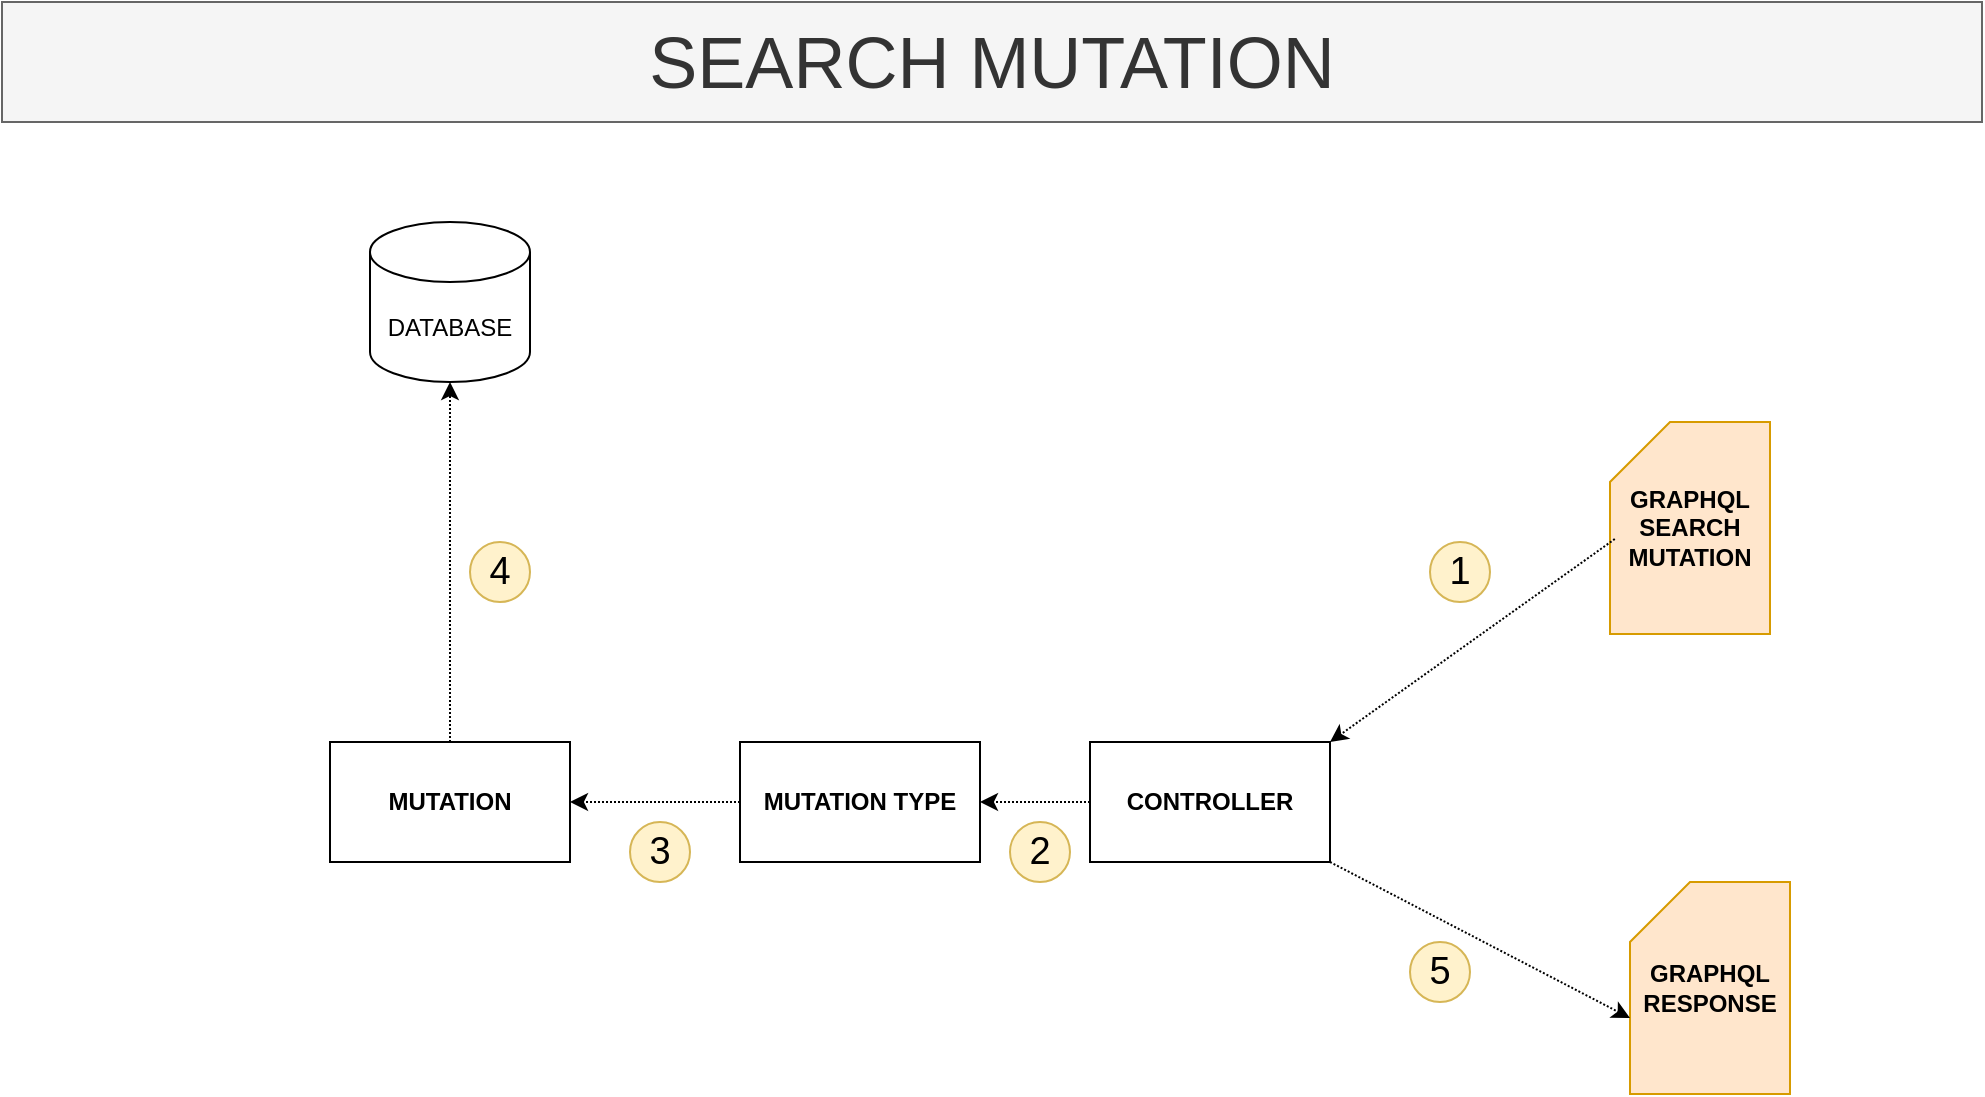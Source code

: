 <mxfile version="24.6.4" type="github" pages="2">
  <diagram name="search mutation" id="gZSc_4lnGocoXB3jRDfR">
    <mxGraphModel dx="1041" dy="1780" grid="1" gridSize="10" guides="1" tooltips="1" connect="1" arrows="1" fold="1" page="1" pageScale="1" pageWidth="850" pageHeight="1100" math="0" shadow="0">
      <root>
        <mxCell id="0" />
        <mxCell id="1" parent="0" />
        <mxCell id="rnecAuiKQAyFrySWo9v3-1" value="&lt;b&gt;GRAPHQL&lt;/b&gt;&lt;div&gt;&lt;b&gt;SEARCH&lt;/b&gt;&lt;/div&gt;&lt;div&gt;&lt;b&gt;MUTATION&lt;/b&gt;&lt;/div&gt;" style="shape=card;whiteSpace=wrap;html=1;fillColor=#ffe6cc;strokeColor=#d79b00;" vertex="1" parent="1">
          <mxGeometry x="1074" y="-440" width="80" height="106" as="geometry" />
        </mxCell>
        <mxCell id="rnecAuiKQAyFrySWo9v3-2" value="DATABASE" style="shape=cylinder3;whiteSpace=wrap;html=1;boundedLbl=1;backgroundOutline=1;size=15;" vertex="1" parent="1">
          <mxGeometry x="454" y="-540" width="80" height="80" as="geometry" />
        </mxCell>
        <mxCell id="rnecAuiKQAyFrySWo9v3-9" value="&lt;b&gt;MUTATION TYPE&lt;/b&gt;" style="rounded=0;whiteSpace=wrap;html=1;" vertex="1" parent="1">
          <mxGeometry x="639" y="-280" width="120" height="60" as="geometry" />
        </mxCell>
        <mxCell id="rnecAuiKQAyFrySWo9v3-10" value="&lt;b&gt;MUTATION&lt;/b&gt;" style="rounded=0;whiteSpace=wrap;html=1;" vertex="1" parent="1">
          <mxGeometry x="434" y="-280" width="120" height="60" as="geometry" />
        </mxCell>
        <mxCell id="rnecAuiKQAyFrySWo9v3-12" value="" style="endArrow=classic;html=1;rounded=0;exitX=0;exitY=0;exitDx=0;exitDy=55;exitPerimeter=0;dashed=1;dashPattern=1 1;" edge="1" parent="1" source="rnecAuiKQAyFrySWo9v3-8">
          <mxGeometry width="50" height="50" relative="1" as="geometry">
            <mxPoint x="644" y="-210" as="sourcePoint" />
            <mxPoint x="874" y="-250" as="targetPoint" />
          </mxGeometry>
        </mxCell>
        <mxCell id="rnecAuiKQAyFrySWo9v3-13" value="" style="endArrow=classic;html=1;rounded=0;exitX=0.03;exitY=0.552;exitDx=0;exitDy=0;exitPerimeter=0;dashed=1;dashPattern=1 1;entryX=1;entryY=0;entryDx=0;entryDy=0;" edge="1" parent="1" source="rnecAuiKQAyFrySWo9v3-1" target="rnecAuiKQAyFrySWo9v3-8">
          <mxGeometry width="50" height="50" relative="1" as="geometry">
            <mxPoint x="1054" y="-249" as="sourcePoint" />
            <mxPoint x="874" y="-250" as="targetPoint" />
          </mxGeometry>
        </mxCell>
        <mxCell id="rnecAuiKQAyFrySWo9v3-8" value="&lt;b&gt;CONTROLLER&lt;/b&gt;" style="rounded=0;whiteSpace=wrap;html=1;" vertex="1" parent="1">
          <mxGeometry x="814" y="-280" width="120" height="60" as="geometry" />
        </mxCell>
        <mxCell id="rnecAuiKQAyFrySWo9v3-14" value="" style="endArrow=classic;html=1;rounded=0;exitX=0;exitY=0.5;exitDx=0;exitDy=0;dashed=1;dashPattern=1 1;entryX=1;entryY=0.5;entryDx=0;entryDy=0;" edge="1" parent="1" source="rnecAuiKQAyFrySWo9v3-8" target="rnecAuiKQAyFrySWo9v3-9">
          <mxGeometry width="50" height="50" relative="1" as="geometry">
            <mxPoint x="1064" y="-239" as="sourcePoint" />
            <mxPoint x="944" y="-240" as="targetPoint" />
          </mxGeometry>
        </mxCell>
        <mxCell id="rnecAuiKQAyFrySWo9v3-15" value="" style="endArrow=classic;html=1;rounded=0;exitX=0;exitY=0.5;exitDx=0;exitDy=0;dashed=1;dashPattern=1 1;entryX=1;entryY=0.5;entryDx=0;entryDy=0;" edge="1" parent="1" source="rnecAuiKQAyFrySWo9v3-9" target="rnecAuiKQAyFrySWo9v3-10">
          <mxGeometry width="50" height="50" relative="1" as="geometry">
            <mxPoint x="824" y="-240" as="sourcePoint" />
            <mxPoint x="769" y="-240" as="targetPoint" />
          </mxGeometry>
        </mxCell>
        <mxCell id="rnecAuiKQAyFrySWo9v3-16" value="&lt;font style=&quot;font-size: 36px;&quot;&gt;SEARCH MUTATION&lt;/font&gt;" style="rounded=0;whiteSpace=wrap;html=1;fillColor=#f5f5f5;fontColor=#333333;strokeColor=#666666;" vertex="1" parent="1">
          <mxGeometry x="270" y="-650" width="990" height="60" as="geometry" />
        </mxCell>
        <mxCell id="rnecAuiKQAyFrySWo9v3-17" value="" style="endArrow=classic;html=1;rounded=0;exitX=0.5;exitY=0;exitDx=0;exitDy=0;dashed=1;dashPattern=1 1;entryX=0.5;entryY=1;entryDx=0;entryDy=0;entryPerimeter=0;" edge="1" parent="1" source="rnecAuiKQAyFrySWo9v3-10" target="rnecAuiKQAyFrySWo9v3-2">
          <mxGeometry width="50" height="50" relative="1" as="geometry">
            <mxPoint x="649" y="-240" as="sourcePoint" />
            <mxPoint x="564" y="-240" as="targetPoint" />
          </mxGeometry>
        </mxCell>
        <mxCell id="rnecAuiKQAyFrySWo9v3-18" value="&lt;font style=&quot;font-size: 19px;&quot;&gt;1&lt;/font&gt;" style="ellipse;whiteSpace=wrap;html=1;aspect=fixed;fillColor=#fff2cc;strokeColor=#d6b656;" vertex="1" parent="1">
          <mxGeometry x="984" y="-380" width="30" height="30" as="geometry" />
        </mxCell>
        <mxCell id="rnecAuiKQAyFrySWo9v3-19" value="&lt;font style=&quot;font-size: 19px;&quot;&gt;2&lt;/font&gt;" style="ellipse;whiteSpace=wrap;html=1;aspect=fixed;fillColor=#fff2cc;strokeColor=#d6b656;" vertex="1" parent="1">
          <mxGeometry x="774" y="-240" width="30" height="30" as="geometry" />
        </mxCell>
        <mxCell id="rnecAuiKQAyFrySWo9v3-20" value="&lt;font style=&quot;font-size: 19px;&quot;&gt;3&lt;/font&gt;" style="ellipse;whiteSpace=wrap;html=1;aspect=fixed;fillColor=#fff2cc;strokeColor=#d6b656;" vertex="1" parent="1">
          <mxGeometry x="584" y="-240" width="30" height="30" as="geometry" />
        </mxCell>
        <mxCell id="rnecAuiKQAyFrySWo9v3-21" value="&lt;font style=&quot;font-size: 19px;&quot;&gt;4&lt;/font&gt;" style="ellipse;whiteSpace=wrap;html=1;aspect=fixed;fillColor=#fff2cc;strokeColor=#d6b656;" vertex="1" parent="1">
          <mxGeometry x="504" y="-380" width="30" height="30" as="geometry" />
        </mxCell>
        <mxCell id="rnecAuiKQAyFrySWo9v3-22" value="&lt;b&gt;GRAPHQL&lt;/b&gt;&lt;div&gt;&lt;b&gt;RESPONSE&lt;/b&gt;&lt;/div&gt;" style="shape=card;whiteSpace=wrap;html=1;fillColor=#ffe6cc;strokeColor=#d79b00;" vertex="1" parent="1">
          <mxGeometry x="1084" y="-210" width="80" height="106" as="geometry" />
        </mxCell>
        <mxCell id="rnecAuiKQAyFrySWo9v3-23" value="" style="endArrow=classic;html=1;rounded=0;dashed=1;dashPattern=1 1;entryX=0;entryY=0;entryDx=0;entryDy=68;entryPerimeter=0;exitX=1;exitY=1;exitDx=0;exitDy=0;" edge="1" parent="1" source="rnecAuiKQAyFrySWo9v3-8" target="rnecAuiKQAyFrySWo9v3-22">
          <mxGeometry width="50" height="50" relative="1" as="geometry">
            <mxPoint x="894" y="-160" as="sourcePoint" />
            <mxPoint x="930" y="-270" as="targetPoint" />
          </mxGeometry>
        </mxCell>
        <mxCell id="rnecAuiKQAyFrySWo9v3-24" value="&lt;font style=&quot;font-size: 19px;&quot;&gt;5&lt;/font&gt;" style="ellipse;whiteSpace=wrap;html=1;aspect=fixed;fillColor=#fff2cc;strokeColor=#d6b656;" vertex="1" parent="1">
          <mxGeometry x="974" y="-180" width="30" height="30" as="geometry" />
        </mxCell>
      </root>
    </mxGraphModel>
  </diagram>
  <diagram id="0aXd8r9lWq4lGOq_AjFZ" name="Page-2">
    <mxGraphModel dx="1041" dy="1780" grid="1" gridSize="10" guides="1" tooltips="1" connect="1" arrows="1" fold="1" page="1" pageScale="1" pageWidth="850" pageHeight="1100" math="0" shadow="0">
      <root>
        <mxCell id="0" />
        <mxCell id="1" parent="0" />
        <mxCell id="1sHW3_Qjd_t1mg6l4qtw-1" value="&lt;b&gt;GRAPHQL&lt;/b&gt;&lt;div&gt;&lt;b&gt;SEARCH&lt;/b&gt;&lt;/div&gt;&lt;div&gt;&lt;b&gt;MUTATION&lt;/b&gt;&lt;/div&gt;" style="shape=card;whiteSpace=wrap;html=1;fillColor=#ffe6cc;strokeColor=#d79b00;" vertex="1" parent="1">
          <mxGeometry x="1074" y="-400" width="80" height="106" as="geometry" />
        </mxCell>
        <mxCell id="1sHW3_Qjd_t1mg6l4qtw-2" value="DATABASE" style="shape=cylinder3;whiteSpace=wrap;html=1;boundedLbl=1;backgroundOutline=1;size=15;" vertex="1" parent="1">
          <mxGeometry x="454" y="-500" width="80" height="80" as="geometry" />
        </mxCell>
        <mxCell id="1sHW3_Qjd_t1mg6l4qtw-3" value="PROPERTY&lt;div&gt;DATA&lt;/div&gt;" style="shape=trapezoid;perimeter=trapezoidPerimeter;whiteSpace=wrap;html=1;fixedSize=1;fillColor=#d5e8d4;strokeColor=#82b366;" vertex="1" parent="1">
          <mxGeometry x="880" width="120" height="60" as="geometry" />
        </mxCell>
        <mxCell id="1sHW3_Qjd_t1mg6l4qtw-4" value="CHIMINIE&lt;div&gt;DATA&lt;/div&gt;" style="shape=trapezoid;perimeter=trapezoidPerimeter;whiteSpace=wrap;html=1;fixedSize=1;fillColor=#e1d5e7;strokeColor=#9673a6;" vertex="1" parent="1">
          <mxGeometry x="610" width="120" height="60" as="geometry" />
        </mxCell>
        <mxCell id="1sHW3_Qjd_t1mg6l4qtw-5" value="&lt;b&gt;MUTATION TYPE&lt;/b&gt;" style="rounded=0;whiteSpace=wrap;html=1;" vertex="1" parent="1">
          <mxGeometry x="639" y="-240" width="120" height="60" as="geometry" />
        </mxCell>
        <mxCell id="1sHW3_Qjd_t1mg6l4qtw-6" value="&lt;b&gt;MUTATION&lt;/b&gt;" style="rounded=0;whiteSpace=wrap;html=1;" vertex="1" parent="1">
          <mxGeometry x="434" y="-240" width="120" height="60" as="geometry" />
        </mxCell>
        <mxCell id="1sHW3_Qjd_t1mg6l4qtw-7" value="" style="endArrow=classic;html=1;rounded=0;exitX=0;exitY=0;exitDx=0;exitDy=55;exitPerimeter=0;dashed=1;dashPattern=1 1;" edge="1" parent="1" source="1sHW3_Qjd_t1mg6l4qtw-9">
          <mxGeometry width="50" height="50" relative="1" as="geometry">
            <mxPoint x="644" y="-170" as="sourcePoint" />
            <mxPoint x="874" y="-210" as="targetPoint" />
          </mxGeometry>
        </mxCell>
        <mxCell id="1sHW3_Qjd_t1mg6l4qtw-8" value="" style="endArrow=classic;html=1;rounded=0;exitX=0.03;exitY=0.552;exitDx=0;exitDy=0;exitPerimeter=0;dashed=1;dashPattern=1 1;entryX=1;entryY=0;entryDx=0;entryDy=0;" edge="1" parent="1" source="1sHW3_Qjd_t1mg6l4qtw-1" target="1sHW3_Qjd_t1mg6l4qtw-9">
          <mxGeometry width="50" height="50" relative="1" as="geometry">
            <mxPoint x="1054" y="-209" as="sourcePoint" />
            <mxPoint x="874" y="-210" as="targetPoint" />
          </mxGeometry>
        </mxCell>
        <mxCell id="1sHW3_Qjd_t1mg6l4qtw-9" value="&lt;b&gt;CONTROLLER&lt;/b&gt;" style="rounded=0;whiteSpace=wrap;html=1;" vertex="1" parent="1">
          <mxGeometry x="814" y="-240" width="120" height="60" as="geometry" />
        </mxCell>
        <mxCell id="1sHW3_Qjd_t1mg6l4qtw-10" value="" style="endArrow=classic;html=1;rounded=0;exitX=0;exitY=0.5;exitDx=0;exitDy=0;dashed=1;dashPattern=1 1;entryX=1;entryY=0.5;entryDx=0;entryDy=0;" edge="1" parent="1" source="1sHW3_Qjd_t1mg6l4qtw-9" target="1sHW3_Qjd_t1mg6l4qtw-5">
          <mxGeometry width="50" height="50" relative="1" as="geometry">
            <mxPoint x="1064" y="-199" as="sourcePoint" />
            <mxPoint x="944" y="-200" as="targetPoint" />
          </mxGeometry>
        </mxCell>
        <mxCell id="1sHW3_Qjd_t1mg6l4qtw-11" value="" style="endArrow=classic;html=1;rounded=0;exitX=0;exitY=0.5;exitDx=0;exitDy=0;dashed=1;dashPattern=1 1;entryX=1;entryY=0.5;entryDx=0;entryDy=0;" edge="1" parent="1" source="1sHW3_Qjd_t1mg6l4qtw-5" target="1sHW3_Qjd_t1mg6l4qtw-6">
          <mxGeometry width="50" height="50" relative="1" as="geometry">
            <mxPoint x="824" y="-200" as="sourcePoint" />
            <mxPoint x="769" y="-200" as="targetPoint" />
          </mxGeometry>
        </mxCell>
        <mxCell id="1sHW3_Qjd_t1mg6l4qtw-12" value="&lt;font style=&quot;font-size: 36px;&quot;&gt;SEARCH MUTATION&lt;/font&gt;" style="rounded=0;whiteSpace=wrap;html=1;fillColor=#f5f5f5;fontColor=#333333;strokeColor=#666666;" vertex="1" parent="1">
          <mxGeometry x="270" y="-610" width="990" height="60" as="geometry" />
        </mxCell>
        <mxCell id="1sHW3_Qjd_t1mg6l4qtw-13" value="" style="endArrow=classic;html=1;rounded=0;exitX=0.5;exitY=0;exitDx=0;exitDy=0;dashed=1;dashPattern=1 1;entryX=0.5;entryY=1;entryDx=0;entryDy=0;entryPerimeter=0;" edge="1" parent="1" source="1sHW3_Qjd_t1mg6l4qtw-6" target="1sHW3_Qjd_t1mg6l4qtw-2">
          <mxGeometry width="50" height="50" relative="1" as="geometry">
            <mxPoint x="649" y="-200" as="sourcePoint" />
            <mxPoint x="564" y="-200" as="targetPoint" />
          </mxGeometry>
        </mxCell>
        <mxCell id="1sHW3_Qjd_t1mg6l4qtw-14" value="&lt;font style=&quot;font-size: 19px;&quot;&gt;1&lt;/font&gt;" style="ellipse;whiteSpace=wrap;html=1;aspect=fixed;fillColor=#fff2cc;strokeColor=#d6b656;" vertex="1" parent="1">
          <mxGeometry x="984" y="-340" width="30" height="30" as="geometry" />
        </mxCell>
        <mxCell id="1sHW3_Qjd_t1mg6l4qtw-15" value="&lt;font style=&quot;font-size: 19px;&quot;&gt;2&lt;/font&gt;" style="ellipse;whiteSpace=wrap;html=1;aspect=fixed;fillColor=#fff2cc;strokeColor=#d6b656;" vertex="1" parent="1">
          <mxGeometry x="774" y="-200" width="30" height="30" as="geometry" />
        </mxCell>
        <mxCell id="1sHW3_Qjd_t1mg6l4qtw-16" value="&lt;font style=&quot;font-size: 19px;&quot;&gt;3&lt;/font&gt;" style="ellipse;whiteSpace=wrap;html=1;aspect=fixed;fillColor=#fff2cc;strokeColor=#d6b656;" vertex="1" parent="1">
          <mxGeometry x="584" y="-200" width="30" height="30" as="geometry" />
        </mxCell>
        <mxCell id="1sHW3_Qjd_t1mg6l4qtw-17" value="&lt;font style=&quot;font-size: 19px;&quot;&gt;4&lt;/font&gt;" style="ellipse;whiteSpace=wrap;html=1;aspect=fixed;fillColor=#fff2cc;strokeColor=#d6b656;" vertex="1" parent="1">
          <mxGeometry x="504" y="-340" width="30" height="30" as="geometry" />
        </mxCell>
        <mxCell id="1sHW3_Qjd_t1mg6l4qtw-18" value="&lt;b&gt;GRAPHQL&lt;/b&gt;&lt;div&gt;&lt;b&gt;RESPONSE&lt;/b&gt;&lt;/div&gt;" style="shape=card;whiteSpace=wrap;html=1;fillColor=#ffe6cc;strokeColor=#d79b00;" vertex="1" parent="1">
          <mxGeometry x="1084" y="-170" width="80" height="106" as="geometry" />
        </mxCell>
        <mxCell id="1sHW3_Qjd_t1mg6l4qtw-19" value="" style="endArrow=classic;html=1;rounded=0;dashed=1;dashPattern=1 1;entryX=0;entryY=0;entryDx=0;entryDy=68;entryPerimeter=0;exitX=1;exitY=1;exitDx=0;exitDy=0;" edge="1" parent="1" source="1sHW3_Qjd_t1mg6l4qtw-9" target="1sHW3_Qjd_t1mg6l4qtw-18">
          <mxGeometry width="50" height="50" relative="1" as="geometry">
            <mxPoint x="894" y="-120" as="sourcePoint" />
            <mxPoint x="930" y="-230" as="targetPoint" />
          </mxGeometry>
        </mxCell>
        <mxCell id="1sHW3_Qjd_t1mg6l4qtw-20" value="&lt;font style=&quot;font-size: 19px;&quot;&gt;5&lt;/font&gt;" style="ellipse;whiteSpace=wrap;html=1;aspect=fixed;fillColor=#fff2cc;strokeColor=#d6b656;" vertex="1" parent="1">
          <mxGeometry x="974" y="-140" width="30" height="30" as="geometry" />
        </mxCell>
      </root>
    </mxGraphModel>
  </diagram>
</mxfile>
